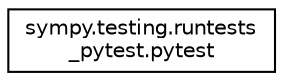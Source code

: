 digraph "Graphical Class Hierarchy"
{
 // LATEX_PDF_SIZE
  edge [fontname="Helvetica",fontsize="10",labelfontname="Helvetica",labelfontsize="10"];
  node [fontname="Helvetica",fontsize="10",shape=record];
  rankdir="LR";
  Node0 [label="sympy.testing.runtests\l_pytest.pytest",height=0.2,width=0.4,color="black", fillcolor="white", style="filled",URL="$classsympy_1_1testing_1_1runtests__pytest_1_1pytest.html",tooltip=" "];
}
